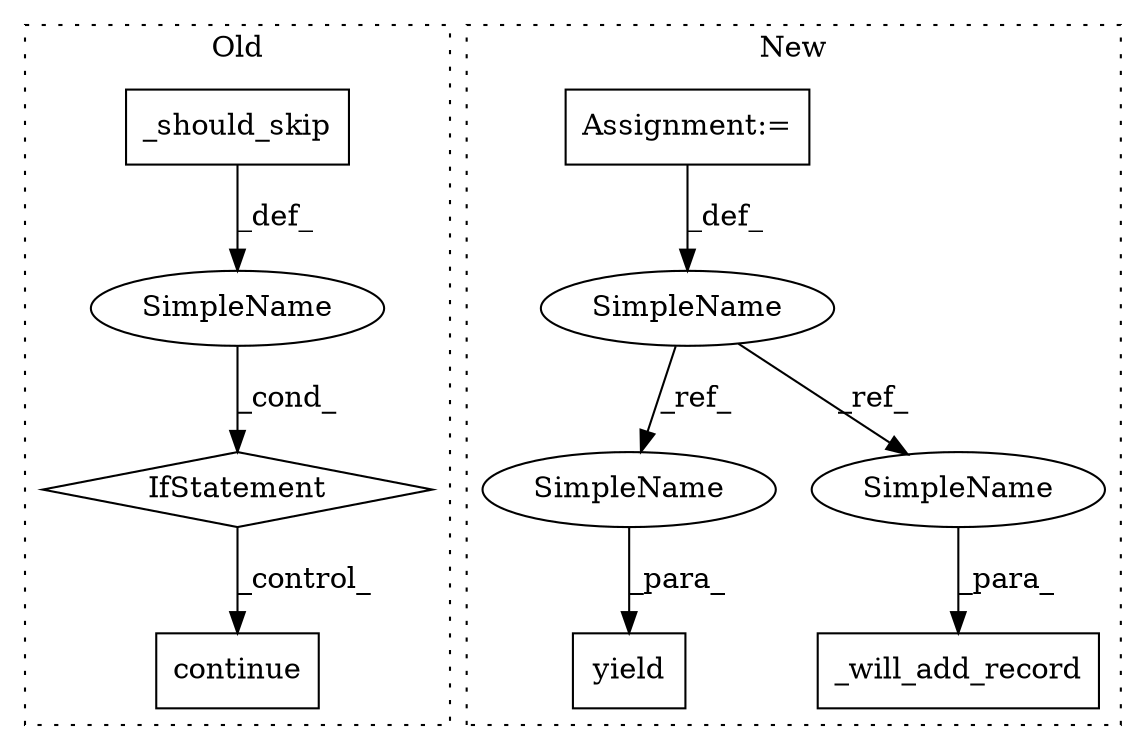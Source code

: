 digraph G {
subgraph cluster0 {
1 [label="_should_skip" a="32" s="4041,4062" l="13,1" shape="box"];
5 [label="continue" a="18" s="4077" l="9" shape="box"];
6 [label="SimpleName" a="42" s="" l="" shape="ellipse"];
7 [label="IfStatement" a="25" s="4032,4063" l="4,2" shape="diamond"];
label = "Old";
style="dotted";
}
subgraph cluster1 {
2 [label="yield" a="112" s="4601" l="7" shape="box"];
3 [label="SimpleName" a="42" s="4329" l="6" shape="ellipse"];
4 [label="_will_add_record" a="32" s="4538,4561" l="17,1" shape="box"];
8 [label="Assignment:=" a="7" s="4335" l="1" shape="box"];
9 [label="SimpleName" a="42" s="4608" l="6" shape="ellipse"];
10 [label="SimpleName" a="42" s="4555" l="6" shape="ellipse"];
label = "New";
style="dotted";
}
1 -> 6 [label="_def_"];
3 -> 9 [label="_ref_"];
3 -> 10 [label="_ref_"];
6 -> 7 [label="_cond_"];
7 -> 5 [label="_control_"];
8 -> 3 [label="_def_"];
9 -> 2 [label="_para_"];
10 -> 4 [label="_para_"];
}